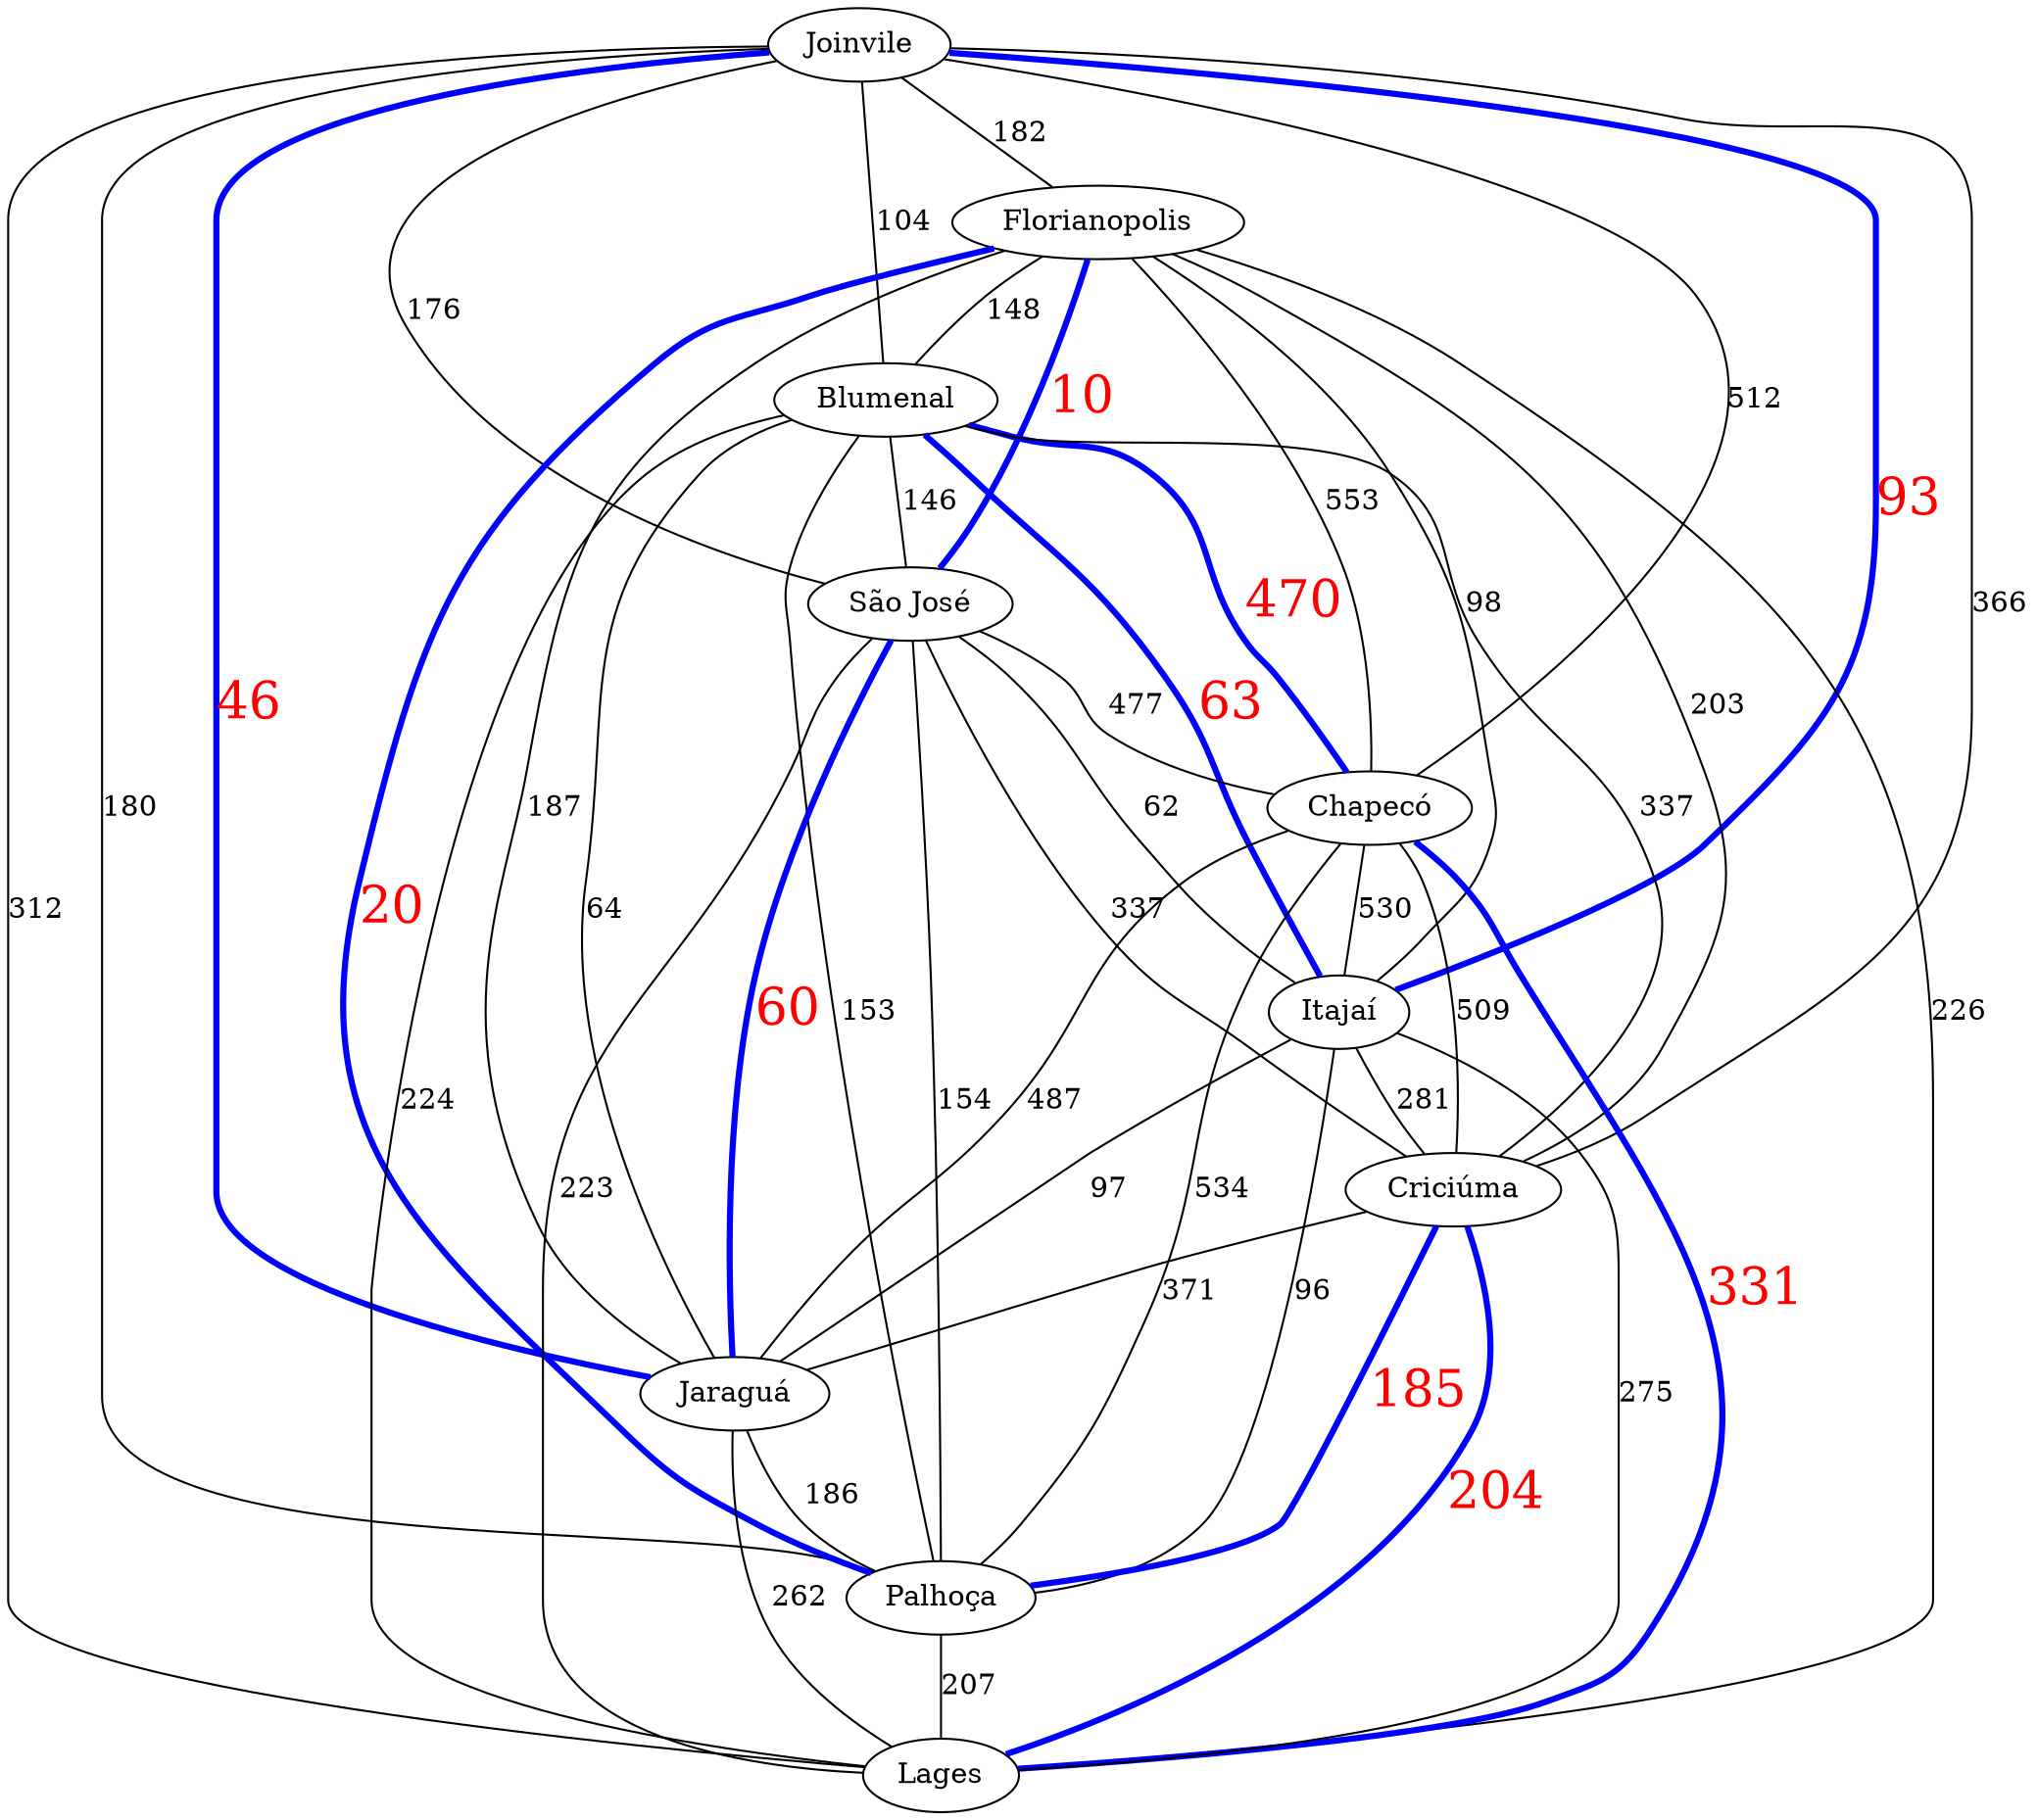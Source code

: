 strict graph G {
	v0[label="Joinvile"];
	v1[label="Florianopolis"];
	v2[label="Blumenal"];
	v3[label="São José"];
	v4[label="Chapecó"];
	v5[label="Itajaí"];
	v6[label="Criciúma"];
	v7[label="Jaraguá"];
	v8[label="Palhoça"];
	v9[label="Lages"];

	v0--v1[label=182]
	v0--v2[label=104]
	v0--v3[label=176]
	v0--v4[label=512]
	v0--v5[label=93]
	v0--v6[label=366]
	v0--v7[label=46]
	v0--v8[label=180]
	v0--v9[label=312]

	v1--v2[label=148]
	v1--v3[label=10]
	v1--v4[label=553]
	v1--v5[label=98]
	v1--v6[label=203]
	v1--v7[label=187]
	v1--v8[label=20]
	v1--v9[label=226]

	v2--v3[label=146]
	v2--v4[label=470]
	v2--v5[label=63]
	v2--v6[label=337]
	v2--v7[label=64]
	v2--v8[label=153]
	v2--v9[label=224]

	v3--v4[label=477]
	v3--v5[label=62]
	v3--v6[label=337]
	v3--v7[label=60]
	v3--v8[label=154]
	v3--v9[label=223]

	v4--v5[label=530]
	v4--v6[label=509]
	v4--v7[label=487]
	v4--v8[label=534]
	v4--v9[label=331]

	v5--v6[label=281]
	v5--v7[label=97]
	v5--v8[label=96]
	v5--v9[label=275]

	v6--v7[label=371]
	v6--v8[label=185]
	v6--v9[label=204]

	v7--v8[label=186]
	v7--v9[label=262]

	v8--v9[label=207]

	v0--v7[color=blue,penwidth=3,fontcolor=red,fontsize=25];
	v7--v3[color=blue,penwidth=3,fontcolor=red,fontsize=25];
	v3--v1[color=blue,penwidth=3,fontcolor=red,fontsize=25];
	v1--v8[color=blue,penwidth=3,fontcolor=red,fontsize=25];
	v8--v6[color=blue,penwidth=3,fontcolor=red,fontsize=25];
	v6--v9[color=blue,penwidth=3,fontcolor=red,fontsize=25];
	v9--v4[color=blue,penwidth=3,fontcolor=red,fontsize=25];
	v4--v2[color=blue,penwidth=3,fontcolor=red,fontsize=25];
	v2--v5[color=blue,penwidth=3,fontcolor=red,fontsize=25];
	v5--v0[color=blue,penwidth=3,fontcolor=red,fontsize=25];
}
